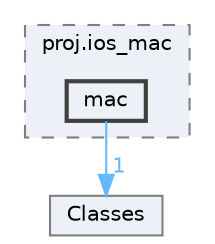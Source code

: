 digraph "external/spine-runtimes/spine-cocos2dx/example/proj.ios_mac/mac"
{
 // LATEX_PDF_SIZE
  bgcolor="transparent";
  edge [fontname=Helvetica,fontsize=10,labelfontname=Helvetica,labelfontsize=10];
  node [fontname=Helvetica,fontsize=10,shape=box,height=0.2,width=0.4];
  compound=true
  subgraph clusterdir_22ec27066ba65b68bfeb3ec4f7541da3 {
    graph [ bgcolor="#edf0f7", pencolor="grey50", label="proj.ios_mac", fontname=Helvetica,fontsize=10 style="filled,dashed", URL="dir_22ec27066ba65b68bfeb3ec4f7541da3.html",tooltip=""]
  dir_1cf0e2d1b95e2a3136c8e3e2c12a8fde [label="mac", fillcolor="#edf0f7", color="grey25", style="filled,bold", URL="dir_1cf0e2d1b95e2a3136c8e3e2c12a8fde.html",tooltip=""];
  }
  dir_83132952ce7cf36dccb9fdc16923a171 [label="Classes", fillcolor="#edf0f7", color="grey50", style="filled", URL="dir_83132952ce7cf36dccb9fdc16923a171.html",tooltip=""];
  dir_1cf0e2d1b95e2a3136c8e3e2c12a8fde->dir_83132952ce7cf36dccb9fdc16923a171 [headlabel="1", labeldistance=1.5 headhref="dir_000463_000122.html" href="dir_000463_000122.html" color="steelblue1" fontcolor="steelblue1"];
}

